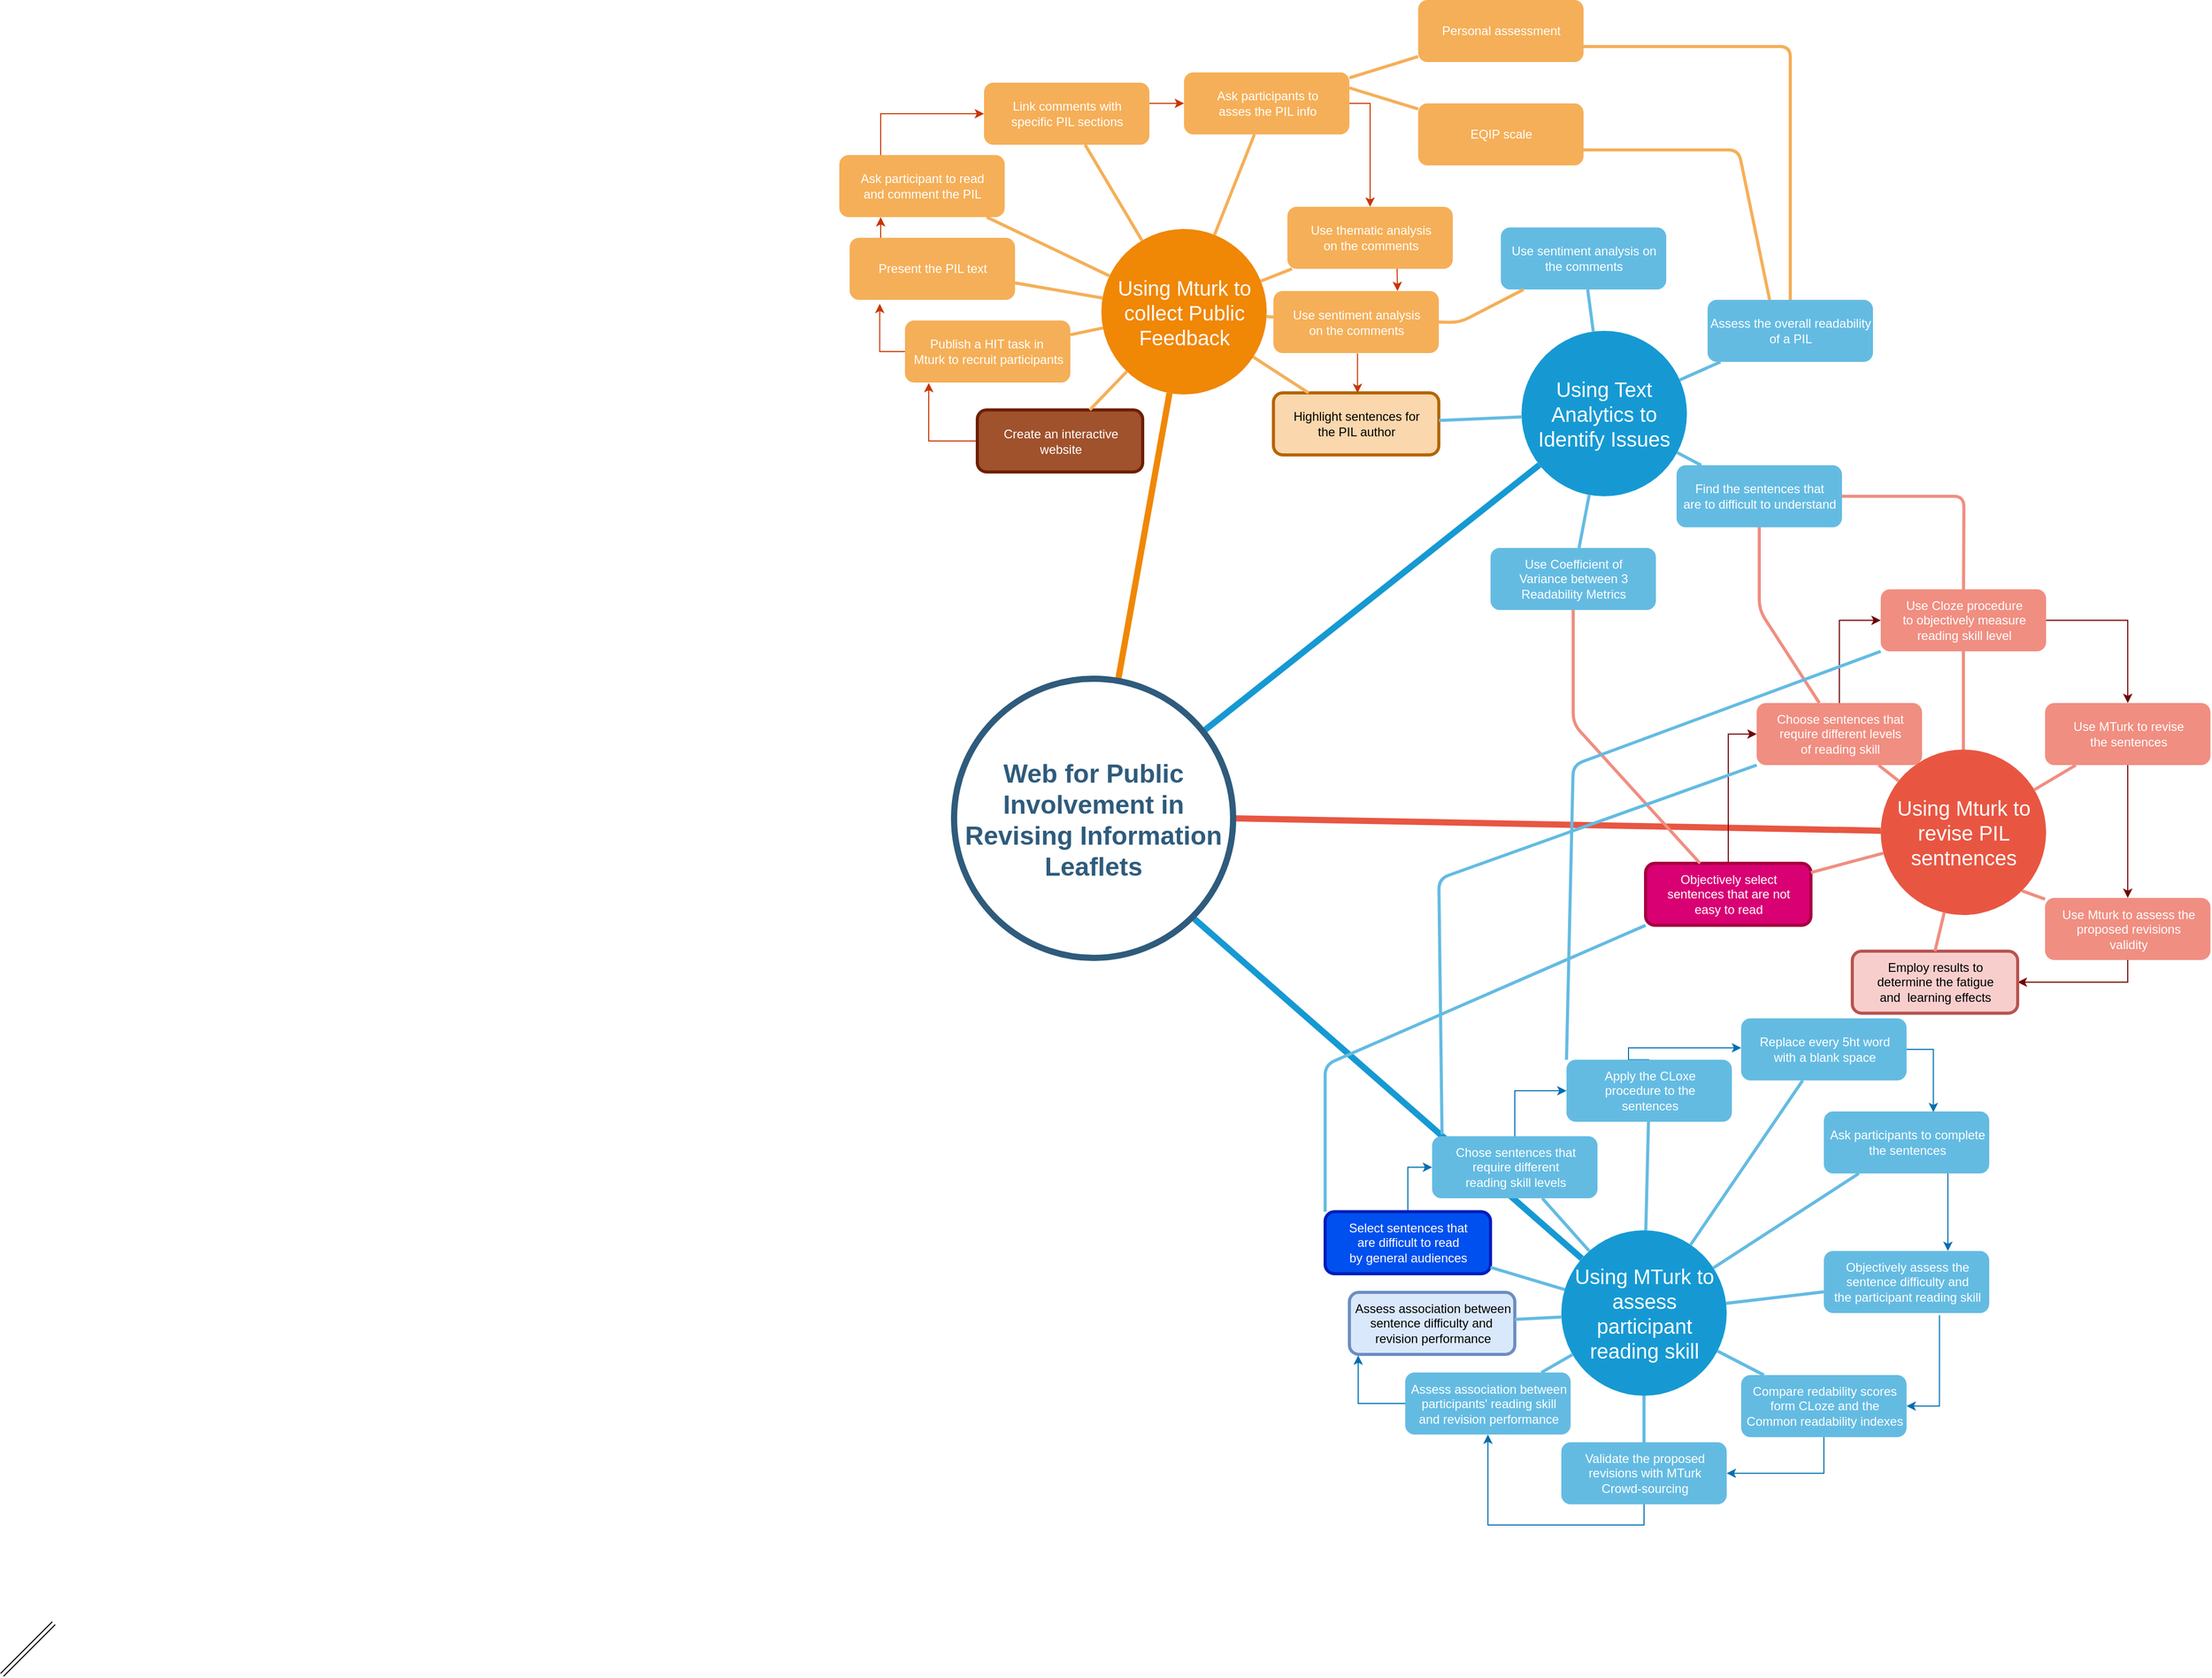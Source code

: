 <mxfile version="12.5.1" type="device"><diagram id="6a731a19-8d31-9384-78a2-239565b7b9f0" name="Page-1"><mxGraphModel dx="5787" dy="2673" grid="1" gridSize="10" guides="1" tooltips="1" connect="1" arrows="1" fold="1" page="1" pageScale="1" pageWidth="1169" pageHeight="827" background="#ffffff" math="0" shadow="0"><root><mxCell id="0"/><mxCell id="1" parent="0"/><mxCell id="1350" value="Using Text Analytics to Identify Issues" style="ellipse;whiteSpace=wrap;html=1;shadow=0;fontFamily=Helvetica;fontSize=20;fontColor=#FFFFFF;align=center;strokeWidth=3;fillColor=#1699D3;strokeColor=none;" parent="1" vertex="1"><mxGeometry x="1510" y="340" width="160" height="160" as="geometry"/></mxCell><mxCell id="1351" value="Using Mturk to collect Public Feedback" style="ellipse;whiteSpace=wrap;html=1;shadow=0;fontFamily=Helvetica;fontSize=20;fontColor=#FFFFFF;align=center;strokeWidth=3;fillColor=#F08705;strokeColor=none;gradientColor=none;" parent="1" vertex="1"><mxGeometry x="1103.5" y="241.5" width="160" height="160" as="geometry"/></mxCell><mxCell id="1352" value="Using Mturk to revise PIL sentnences" style="ellipse;whiteSpace=wrap;html=1;shadow=0;fontFamily=Helvetica;fontSize=20;fontColor=#FFFFFF;align=center;strokeWidth=3;fillColor=#E85642;strokeColor=none;" parent="1" vertex="1"><mxGeometry x="1857.5" y="745" width="160" height="160" as="geometry"/></mxCell><mxCell id="1353" value="Using MTurk to assess participant reading skill" style="ellipse;whiteSpace=wrap;html=1;shadow=0;fontFamily=Helvetica;fontSize=20;fontColor=#FFFFFF;align=center;strokeWidth=3;fillColor=#1699D3;strokeColor=none;" parent="1" vertex="1"><mxGeometry x="1548.5" y="1210" width="160" height="160" as="geometry"/></mxCell><mxCell id="qlaeTjqW3SM_r9Cpv6X_-1612" style="edgeStyle=orthogonalEdgeStyle;rounded=0;orthogonalLoop=1;jettySize=auto;html=1;exitX=0;exitY=0.5;exitDx=0;exitDy=0;entryX=0.144;entryY=1.007;entryDx=0;entryDy=0;entryPerimeter=0;fontSize=25;fillColor=#fa6800;strokeColor=#C73500;" edge="1" parent="1" source="1357" target="1388"><mxGeometry relative="1" as="geometry"/></mxCell><mxCell id="1357" value="Create an interactive &lt;br&gt;website" style="rounded=1;fillColor=#a0522d;strokeColor=#6D1F00;strokeWidth=3;shadow=0;html=1;fontColor=#ffffff;" parent="1" vertex="1"><mxGeometry x="983.5" y="416.5" width="160" height="60" as="geometry"/></mxCell><mxCell id="1359" style="endArrow=none;strokeWidth=6;strokeColor=#1699D3;html=1;" parent="1" source="1515" target="1350" edge="1"><mxGeometry relative="1" as="geometry"/></mxCell><mxCell id="1360" style="endArrow=none;strokeWidth=6;strokeColor=#f08705;html=1;" parent="1" source="1515" target="1351" edge="1"><mxGeometry relative="1" as="geometry"/></mxCell><mxCell id="1361" style="endArrow=none;strokeWidth=6;strokeColor=#E85642;html=1;exitX=1;exitY=0.5;exitDx=0;exitDy=0;" parent="1" source="1515" target="1352" edge="1"><mxGeometry relative="1" as="geometry"/></mxCell><mxCell id="1362" style="endArrow=none;strokeWidth=6;strokeColor=#1699D3;html=1;exitX=1;exitY=1;exitDx=0;exitDy=0;" parent="1" source="1515" target="1353" edge="1"><mxGeometry relative="1" as="geometry"/></mxCell><mxCell id="1372" value="Use sentiment analysis on&lt;br&gt;the comments" style="rounded=1;fillColor=#64BBE2;strokeColor=none;strokeWidth=3;shadow=0;html=1;fontColor=#FFFFFF;" parent="1" vertex="1"><mxGeometry x="1490" y="240" width="160" height="60" as="geometry"/></mxCell><mxCell id="1373" value="Assess the overall readability&lt;br&gt;of a PIL" style="rounded=1;fillColor=#64BBE2;strokeColor=none;strokeWidth=3;shadow=0;html=1;fontColor=#FFFFFF;" parent="1" vertex="1"><mxGeometry x="1690" y="310" width="160" height="60" as="geometry"/></mxCell><mxCell id="1374" value="Highlight sentences for&lt;br&gt;the PIL author" style="rounded=1;fillColor=#fad7ac;strokeColor=#b46504;strokeWidth=3;shadow=0;html=1;" parent="1" vertex="1"><mxGeometry x="1270" y="400" width="160" height="60" as="geometry"/></mxCell><mxCell id="1375" value="Find the sentences that&lt;br&gt;are to difficult to understand" style="rounded=1;fillColor=#64BBE2;strokeColor=none;strokeWidth=3;shadow=0;html=1;fontColor=#FFFFFF;" parent="1" vertex="1"><mxGeometry x="1660" y="470" width="160" height="60" as="geometry"/></mxCell><mxCell id="1376" value="Use Coefficient of&lt;br&gt;Variance between 3&lt;br&gt;Readability Metrics" style="rounded=1;fillColor=#64BBE2;strokeColor=none;strokeWidth=3;shadow=0;html=1;fontColor=#FFFFFF;" parent="1" vertex="1"><mxGeometry x="1480" y="550" width="160" height="60" as="geometry"/></mxCell><mxCell id="1377" value="" style="edgeStyle=none;endArrow=none;strokeWidth=3;strokeColor=#64BBE2;html=1;" parent="1" source="1350" target="1376" edge="1"><mxGeometry x="867.5" y="106.5" width="100" height="100" as="geometry"><mxPoint x="867.5" y="206.5" as="sourcePoint"/><mxPoint x="967.5" y="106.5" as="targetPoint"/></mxGeometry></mxCell><mxCell id="1384" value="" style="edgeStyle=none;endArrow=none;strokeWidth=3;strokeColor=#64BBE2;html=1;" parent="1" source="1350" target="1372" edge="1"><mxGeometry x="867.5" y="106.5" width="100" height="100" as="geometry"><mxPoint x="867.5" y="206.5" as="sourcePoint"/><mxPoint x="967.5" y="106.5" as="targetPoint"/></mxGeometry></mxCell><mxCell id="1385" value="" style="edgeStyle=none;endArrow=none;strokeWidth=3;strokeColor=#64BBE2;html=1;" parent="1" source="1350" target="1373" edge="1"><mxGeometry x="867.5" y="106.5" width="100" height="100" as="geometry"><mxPoint x="867.5" y="206.5" as="sourcePoint"/><mxPoint x="967.5" y="106.5" as="targetPoint"/></mxGeometry></mxCell><mxCell id="1386" value="" style="edgeStyle=none;endArrow=none;strokeWidth=3;strokeColor=#64BBE2;html=1;" parent="1" source="1350" target="1374" edge="1"><mxGeometry x="867.5" y="106.5" width="100" height="100" as="geometry"><mxPoint x="867.5" y="206.5" as="sourcePoint"/><mxPoint x="967.5" y="106.5" as="targetPoint"/></mxGeometry></mxCell><mxCell id="1387" value="" style="edgeStyle=none;endArrow=none;strokeWidth=3;strokeColor=#64BBE2;html=1;" parent="1" source="1350" target="1375" edge="1"><mxGeometry x="867.5" y="106.5" width="100" height="100" as="geometry"><mxPoint x="867.5" y="206.5" as="sourcePoint"/><mxPoint x="967.5" y="106.5" as="targetPoint"/></mxGeometry></mxCell><mxCell id="qlaeTjqW3SM_r9Cpv6X_-1613" style="edgeStyle=orthogonalEdgeStyle;rounded=0;orthogonalLoop=1;jettySize=auto;html=1;exitX=0;exitY=0.5;exitDx=0;exitDy=0;entryX=0.182;entryY=1.064;entryDx=0;entryDy=0;entryPerimeter=0;fontSize=25;fillColor=#fa6800;strokeColor=#C73500;" edge="1" parent="1" source="1388" target="1389"><mxGeometry relative="1" as="geometry"/></mxCell><mxCell id="1388" value="Publish a HIT task in&amp;nbsp;&lt;br&gt;Mturk to recruit participants" style="rounded=1;fillColor=#f5af58;strokeColor=none;strokeWidth=3;shadow=0;html=1;fontColor=#FFFFFF;" parent="1" vertex="1"><mxGeometry x="913.5" y="330" width="160" height="60" as="geometry"/></mxCell><mxCell id="qlaeTjqW3SM_r9Cpv6X_-1614" style="edgeStyle=orthogonalEdgeStyle;rounded=0;orthogonalLoop=1;jettySize=auto;html=1;entryX=0.25;entryY=1;entryDx=0;entryDy=0;fontSize=25;fillColor=#fa6800;strokeColor=#C73500;" edge="1" parent="1" target="1390"><mxGeometry relative="1" as="geometry"><mxPoint x="890" y="250" as="sourcePoint"/></mxGeometry></mxCell><mxCell id="1389" value="Present the PIL text" style="rounded=1;fillColor=#f5af58;strokeColor=none;strokeWidth=3;shadow=0;html=1;fontColor=#FFFFFF;" parent="1" vertex="1"><mxGeometry x="860" y="250" width="160" height="60" as="geometry"/></mxCell><mxCell id="qlaeTjqW3SM_r9Cpv6X_-1594" style="edgeStyle=orthogonalEdgeStyle;rounded=0;orthogonalLoop=1;jettySize=auto;html=1;exitX=0.25;exitY=0;exitDx=0;exitDy=0;entryX=0;entryY=0.5;entryDx=0;entryDy=0;fontSize=25;fillColor=#fa6800;strokeColor=#C73500;" edge="1" parent="1" source="1390" target="1391"><mxGeometry relative="1" as="geometry"/></mxCell><mxCell id="1390" value="Ask participant to read&lt;br&gt;and comment the PIL" style="rounded=1;fillColor=#f5af58;strokeColor=none;strokeWidth=3;shadow=0;html=1;fontColor=#FFFFFF;" parent="1" vertex="1"><mxGeometry x="850" y="170" width="160" height="60" as="geometry"/></mxCell><mxCell id="qlaeTjqW3SM_r9Cpv6X_-1585" style="edgeStyle=orthogonalEdgeStyle;rounded=0;orthogonalLoop=1;jettySize=auto;html=1;entryX=0;entryY=0.5;entryDx=0;entryDy=0;fontSize=25;fillColor=#fa6800;strokeColor=#C73500;" edge="1" parent="1" target="1392"><mxGeometry relative="1" as="geometry"><mxPoint x="990" y="141" as="sourcePoint"/></mxGeometry></mxCell><mxCell id="1391" value="Link comments with&lt;br&gt;specific PIL sections" style="rounded=1;fillColor=#f5af58;strokeColor=none;strokeWidth=3;shadow=0;html=1;fontColor=#FFFFFF;" parent="1" vertex="1"><mxGeometry x="990" y="100" width="160" height="60" as="geometry"/></mxCell><mxCell id="qlaeTjqW3SM_r9Cpv6X_-1586" style="edgeStyle=orthogonalEdgeStyle;rounded=0;orthogonalLoop=1;jettySize=auto;html=1;exitX=1;exitY=0.5;exitDx=0;exitDy=0;entryX=0.5;entryY=0;entryDx=0;entryDy=0;fontSize=25;fillColor=#fa6800;strokeColor=#C73500;" edge="1" parent="1" source="1392" target="1395"><mxGeometry relative="1" as="geometry"/></mxCell><mxCell id="1392" value="Ask participants to&lt;br&gt;asses the PIL info" style="rounded=1;fillColor=#f5af58;strokeColor=none;strokeWidth=3;shadow=0;html=1;fontColor=#FFFFFF;" parent="1" vertex="1"><mxGeometry x="1183.5" y="90" width="160" height="60" as="geometry"/></mxCell><mxCell id="1393" value="Personal assessment" style="rounded=1;fillColor=#f5af58;strokeColor=none;strokeWidth=3;shadow=0;html=1;fontColor=#FFFFFF;" parent="1" vertex="1"><mxGeometry x="1410" y="20" width="160" height="60" as="geometry"/></mxCell><mxCell id="1394" value="EQIP scale" style="rounded=1;fillColor=#f5af58;strokeColor=none;strokeWidth=3;shadow=0;html=1;fontColor=#FFFFFF;" parent="1" vertex="1"><mxGeometry x="1410" y="120" width="160" height="60" as="geometry"/></mxCell><mxCell id="qlaeTjqW3SM_r9Cpv6X_-1590" style="edgeStyle=orthogonalEdgeStyle;rounded=0;orthogonalLoop=1;jettySize=auto;html=1;entryX=0.75;entryY=0;entryDx=0;entryDy=0;fontSize=25;fillColor=#fa6800;strokeColor=#C73500;" edge="1" parent="1" target="1396"><mxGeometry relative="1" as="geometry"><mxPoint x="1389" y="241" as="sourcePoint"/></mxGeometry></mxCell><mxCell id="1395" value="Use thematic analysis&lt;br&gt;on the comments" style="rounded=1;fillColor=#f5af58;strokeColor=none;strokeWidth=3;shadow=0;html=1;fontColor=#FFFFFF;" parent="1" vertex="1"><mxGeometry x="1283.5" y="220" width="160" height="60" as="geometry"/></mxCell><mxCell id="qlaeTjqW3SM_r9Cpv6X_-1591" style="edgeStyle=orthogonalEdgeStyle;rounded=0;orthogonalLoop=1;jettySize=auto;html=1;exitX=0.5;exitY=1;exitDx=0;exitDy=0;fontSize=25;fillColor=#fa6800;strokeColor=#C73500;" edge="1" parent="1"><mxGeometry relative="1" as="geometry"><mxPoint x="1377.571" y="311.286" as="sourcePoint"/><mxPoint x="1378" y="331" as="targetPoint"/></mxGeometry></mxCell><mxCell id="qlaeTjqW3SM_r9Cpv6X_-1608" style="edgeStyle=orthogonalEdgeStyle;rounded=0;orthogonalLoop=1;jettySize=auto;html=1;exitX=0.25;exitY=1;exitDx=0;exitDy=0;entryX=0.25;entryY=0;entryDx=0;entryDy=0;fontSize=25;fillColor=#fa6800;strokeColor=#C73500;" edge="1" parent="1"><mxGeometry relative="1" as="geometry"><mxPoint x="1351.333" y="361.833" as="sourcePoint"/><mxPoint x="1351.333" y="400.167" as="targetPoint"/></mxGeometry></mxCell><mxCell id="1396" value="Use sentiment analysis&lt;br&gt;on the comments" style="rounded=1;fillColor=#F5AF58;strokeColor=none;strokeWidth=3;shadow=0;html=1;glass=0;comic=0;fontColor=#ffffff;" parent="1" vertex="1"><mxGeometry x="1270" y="301.5" width="160" height="60" as="geometry"/></mxCell><mxCell id="1399" value="" style="edgeStyle=none;endArrow=none;strokeWidth=3;strokeColor=#F5AF58;html=1;" parent="1" source="1351" target="1357" edge="1"><mxGeometry x="3.5" y="21.5" width="100" height="100" as="geometry"><mxPoint x="3.5" y="121.5" as="sourcePoint"/><mxPoint x="103.5" y="21.5" as="targetPoint"/></mxGeometry></mxCell><mxCell id="1400" value="" style="edgeStyle=none;endArrow=none;strokeWidth=3;strokeColor=#F5AF58;html=1;" parent="1" source="1351" target="1388" edge="1"><mxGeometry x="3.5" y="21.5" width="100" height="100" as="geometry"><mxPoint x="3.5" y="121.5" as="sourcePoint"/><mxPoint x="103.5" y="21.5" as="targetPoint"/></mxGeometry></mxCell><mxCell id="1401" value="" style="edgeStyle=none;endArrow=none;strokeWidth=3;strokeColor=#F5AF58;html=1;" parent="1" source="1351" target="1389" edge="1"><mxGeometry x="3.5" y="21.5" width="100" height="100" as="geometry"><mxPoint x="3.5" y="121.5" as="sourcePoint"/><mxPoint x="103.5" y="21.5" as="targetPoint"/></mxGeometry></mxCell><mxCell id="1402" value="" style="edgeStyle=none;endArrow=none;strokeWidth=3;strokeColor=#F5AF58;html=1;" parent="1" source="1351" target="1390" edge="1"><mxGeometry x="3.5" y="21.5" width="100" height="100" as="geometry"><mxPoint x="3.5" y="121.5" as="sourcePoint"/><mxPoint x="103.5" y="21.5" as="targetPoint"/></mxGeometry></mxCell><mxCell id="1403" value="" style="edgeStyle=none;endArrow=none;strokeWidth=3;strokeColor=#F5AF58;html=1;" parent="1" source="1351" target="1391" edge="1"><mxGeometry x="3.5" y="21.5" width="100" height="100" as="geometry"><mxPoint x="3.5" y="121.5" as="sourcePoint"/><mxPoint x="103.5" y="21.5" as="targetPoint"/></mxGeometry></mxCell><mxCell id="1404" value="" style="edgeStyle=none;endArrow=none;strokeWidth=3;strokeColor=#F5AF58;html=1;" parent="1" source="1351" target="1392" edge="1"><mxGeometry x="3.5" y="21.5" width="100" height="100" as="geometry"><mxPoint x="3.5" y="121.5" as="sourcePoint"/><mxPoint x="103.5" y="21.5" as="targetPoint"/></mxGeometry></mxCell><mxCell id="1407" value="" style="edgeStyle=none;endArrow=none;strokeWidth=3;strokeColor=#F5AF58;html=1;" parent="1" source="1351" target="1395" edge="1"><mxGeometry x="3.5" y="21.5" width="100" height="100" as="geometry"><mxPoint x="3.5" y="121.5" as="sourcePoint"/><mxPoint x="103.5" y="21.5" as="targetPoint"/></mxGeometry></mxCell><mxCell id="1408" value="" style="edgeStyle=none;endArrow=none;strokeWidth=3;strokeColor=#F5AF58;html=1;" parent="1" source="1351" target="1396" edge="1"><mxGeometry x="3.5" y="21.5" width="100" height="100" as="geometry"><mxPoint x="3.5" y="121.5" as="sourcePoint"/><mxPoint x="103.5" y="21.5" as="targetPoint"/></mxGeometry></mxCell><mxCell id="1409" value="" style="edgeStyle=none;endArrow=none;strokeWidth=3;strokeColor=#F5AF58;html=1;" parent="1" source="1351" target="1374" edge="1"><mxGeometry x="3.5" y="21.5" width="100" height="100" as="geometry"><mxPoint x="3.5" y="121.5" as="sourcePoint"/><mxPoint x="103.5" y="21.5" as="targetPoint"/></mxGeometry></mxCell><mxCell id="qlaeTjqW3SM_r9Cpv6X_-1569" style="edgeStyle=orthogonalEdgeStyle;rounded=0;orthogonalLoop=1;jettySize=auto;html=1;exitX=0.5;exitY=0;exitDx=0;exitDy=0;entryX=0;entryY=0.5;entryDx=0;entryDy=0;fontSize=25;fillColor=#a20025;strokeColor=#6F0000;" edge="1" parent="1" source="1413" target="1414"><mxGeometry relative="1" as="geometry"/></mxCell><mxCell id="1413" value="Objectively select&lt;br&gt;sentences that are not&lt;br&gt;easy to read" style="rounded=1;fillColor=#d80073;strokeColor=#A50040;strokeWidth=3;shadow=0;html=1;fontColor=#ffffff;" parent="1" vertex="1"><mxGeometry x="1630" y="855" width="160" height="60" as="geometry"/></mxCell><mxCell id="qlaeTjqW3SM_r9Cpv6X_-1570" style="edgeStyle=orthogonalEdgeStyle;rounded=0;orthogonalLoop=1;jettySize=auto;html=1;exitX=0.5;exitY=0;exitDx=0;exitDy=0;entryX=0;entryY=0.5;entryDx=0;entryDy=0;fontSize=25;fillColor=#a20025;strokeColor=#6F0000;" edge="1" parent="1" source="1414" target="1415"><mxGeometry relative="1" as="geometry"/></mxCell><mxCell id="1414" value="Choose sentences that&lt;br&gt;require different levels&lt;br&gt;of reading skill" style="rounded=1;fillColor=#f08e81;strokeColor=none;strokeWidth=3;shadow=0;html=1;fontColor=#FFFFFF;" parent="1" vertex="1"><mxGeometry x="1737.5" y="700" width="160" height="60" as="geometry"/></mxCell><mxCell id="qlaeTjqW3SM_r9Cpv6X_-1575" style="edgeStyle=orthogonalEdgeStyle;rounded=0;orthogonalLoop=1;jettySize=auto;html=1;exitX=1;exitY=0.5;exitDx=0;exitDy=0;entryX=0.5;entryY=0;entryDx=0;entryDy=0;fontSize=25;fillColor=#a20025;strokeColor=#6F0000;" edge="1" parent="1" source="1415" target="1416"><mxGeometry relative="1" as="geometry"/></mxCell><mxCell id="1415" value="Use Cloze procedure&lt;br&gt;to objectively measure&lt;br&gt;reading skill level" style="rounded=1;fillColor=#f08e81;strokeColor=none;strokeWidth=3;shadow=0;html=1;fontColor=#FFFFFF;" parent="1" vertex="1"><mxGeometry x="1857.5" y="590" width="160" height="60" as="geometry"/></mxCell><mxCell id="qlaeTjqW3SM_r9Cpv6X_-1576" style="edgeStyle=orthogonalEdgeStyle;rounded=0;orthogonalLoop=1;jettySize=auto;html=1;exitX=0.5;exitY=1;exitDx=0;exitDy=0;entryX=0.5;entryY=0;entryDx=0;entryDy=0;fontSize=25;fillColor=#a20025;strokeColor=#6F0000;" edge="1" parent="1" source="1416" target="1417"><mxGeometry relative="1" as="geometry"/></mxCell><mxCell id="1416" value="Use MTurk to revise&lt;br&gt;the sentences" style="rounded=1;fillColor=#f08e81;strokeColor=none;strokeWidth=3;shadow=0;html=1;fontColor=#FFFFFF;" parent="1" vertex="1"><mxGeometry x="2016.5" y="700" width="160" height="60" as="geometry"/></mxCell><mxCell id="qlaeTjqW3SM_r9Cpv6X_-1578" style="edgeStyle=orthogonalEdgeStyle;rounded=0;orthogonalLoop=1;jettySize=auto;html=1;exitX=0.5;exitY=1;exitDx=0;exitDy=0;entryX=1;entryY=0.5;entryDx=0;entryDy=0;fontSize=25;fillColor=#a20025;strokeColor=#6F0000;" edge="1" parent="1" source="1417" target="1418"><mxGeometry relative="1" as="geometry"/></mxCell><mxCell id="1417" value="Use Mturk to assess the&lt;br&gt;proposed revisions&lt;br&gt;validity" style="rounded=1;fillColor=#f08e81;strokeColor=none;strokeWidth=3;shadow=0;html=1;fontColor=#FFFFFF;" parent="1" vertex="1"><mxGeometry x="2016.5" y="888.5" width="160" height="60" as="geometry"/></mxCell><mxCell id="1418" value="Employ results to&lt;br&gt;determine the fatigue&lt;br&gt;and&amp;nbsp; learning effects" style="rounded=1;fillColor=#f8cecc;strokeColor=#b85450;strokeWidth=3;shadow=0;html=1;" parent="1" vertex="1"><mxGeometry x="1830" y="940" width="160" height="60" as="geometry"/></mxCell><mxCell id="1424" value="" style="edgeStyle=none;endArrow=none;strokeWidth=3;strokeColor=#F08E81;html=1;" parent="1" source="1352" target="1413" edge="1"><mxGeometry x="187.5" y="495" width="100" height="100" as="geometry"><mxPoint x="187.5" y="595" as="sourcePoint"/><mxPoint x="287.5" y="495" as="targetPoint"/></mxGeometry></mxCell><mxCell id="1425" value="" style="edgeStyle=none;endArrow=none;strokeWidth=3;strokeColor=#F08E81;html=1;" parent="1" source="1352" target="1414" edge="1"><mxGeometry x="187.5" y="495" width="100" height="100" as="geometry"><mxPoint x="187.5" y="595" as="sourcePoint"/><mxPoint x="287.5" y="495" as="targetPoint"/></mxGeometry></mxCell><mxCell id="1426" value="" style="edgeStyle=none;endArrow=none;strokeWidth=3;strokeColor=#F08E81;html=1;" parent="1" source="1352" target="1415" edge="1"><mxGeometry x="187.5" y="495" width="100" height="100" as="geometry"><mxPoint x="187.5" y="595" as="sourcePoint"/><mxPoint x="287.5" y="495" as="targetPoint"/></mxGeometry></mxCell><mxCell id="1427" value="" style="edgeStyle=none;endArrow=none;strokeWidth=3;strokeColor=#F08E81;html=1;" parent="1" source="1352" target="1416" edge="1"><mxGeometry x="187.5" y="495" width="100" height="100" as="geometry"><mxPoint x="187.5" y="595" as="sourcePoint"/><mxPoint x="287.5" y="495" as="targetPoint"/></mxGeometry></mxCell><mxCell id="1428" value="" style="edgeStyle=none;endArrow=none;strokeWidth=3;strokeColor=#F08E81;html=1;exitX=1;exitY=1;exitDx=0;exitDy=0;" parent="1" source="1352" target="1417" edge="1"><mxGeometry x="187.5" y="495" width="100" height="100" as="geometry"><mxPoint x="187.5" y="595" as="sourcePoint"/><mxPoint x="287.5" y="495" as="targetPoint"/></mxGeometry></mxCell><mxCell id="qlaeTjqW3SM_r9Cpv6X_-1549" style="edgeStyle=orthogonalEdgeStyle;rounded=0;orthogonalLoop=1;jettySize=auto;html=1;entryX=0;entryY=0.5;entryDx=0;entryDy=0;fontSize=25;fillColor=#1ba1e2;strokeColor=#006EAF;" edge="1" parent="1" source="1435" target="1436"><mxGeometry relative="1" as="geometry"/></mxCell><mxCell id="1435" value="Select sentences that&lt;br&gt;are difficult to read&lt;br&gt;by general audiences" style="rounded=1;fillColor=#0050ef;strokeColor=#001DBC;strokeWidth=3;shadow=0;html=1;fontColor=#ffffff;perimeter=rectanglePerimeter;" parent="1" vertex="1"><mxGeometry x="1320" y="1192" width="160" height="60" as="geometry"/></mxCell><mxCell id="qlaeTjqW3SM_r9Cpv6X_-1557" style="edgeStyle=orthogonalEdgeStyle;rounded=0;orthogonalLoop=1;jettySize=auto;html=1;exitX=0.5;exitY=0;exitDx=0;exitDy=0;entryX=0;entryY=0.5;entryDx=0;entryDy=0;fontSize=25;fillColor=#1ba1e2;strokeColor=#006EAF;" edge="1" parent="1" source="1436" target="1437"><mxGeometry relative="1" as="geometry"/></mxCell><mxCell id="1436" value="Chose sentences that&lt;br&gt;require different&lt;br&gt;reading skill levels" style="rounded=1;fillColor=#64BBE2;strokeColor=none;strokeWidth=3;shadow=0;html=1;fontColor=#FFFFFF;perimeter=rectanglePerimeter;" parent="1" vertex="1"><mxGeometry x="1423.5" y="1119" width="160" height="60" as="geometry"/></mxCell><mxCell id="qlaeTjqW3SM_r9Cpv6X_-1558" style="edgeStyle=orthogonalEdgeStyle;rounded=0;orthogonalLoop=1;jettySize=auto;html=1;exitX=0.5;exitY=0;exitDx=0;exitDy=0;fontSize=25;fillColor=#1ba1e2;strokeColor=#006EAF;" edge="1" parent="1" source="1437" target="1438"><mxGeometry relative="1" as="geometry"><Array as="points"><mxPoint x="1613.5" y="1033.5"/></Array></mxGeometry></mxCell><mxCell id="1437" value="Apply the CLoxe&lt;br&gt;procedure to the&lt;br&gt;sentences" style="rounded=1;fillColor=#64BBE2;strokeColor=none;strokeWidth=3;shadow=0;html=1;fontColor=#FFFFFF;perimeter=rectanglePerimeter;" parent="1" vertex="1"><mxGeometry x="1553.5" y="1045" width="160" height="60" as="geometry"/></mxCell><mxCell id="qlaeTjqW3SM_r9Cpv6X_-1560" style="edgeStyle=orthogonalEdgeStyle;rounded=0;orthogonalLoop=1;jettySize=auto;html=1;exitX=1;exitY=0.5;exitDx=0;exitDy=0;fontSize=25;fillColor=#1ba1e2;strokeColor=#006EAF;entryX=0.662;entryY=0.012;entryDx=0;entryDy=0;entryPerimeter=0;" edge="1" parent="1" source="1438" target="1439"><mxGeometry relative="1" as="geometry"/></mxCell><mxCell id="1438" value="Replace every 5ht word&lt;br&gt;with a blank space" style="rounded=1;fillColor=#64BBE2;strokeColor=none;strokeWidth=3;shadow=0;html=1;fontColor=#FFFFFF;perimeter=rectanglePerimeter;" parent="1" vertex="1"><mxGeometry x="1722.5" y="1005" width="160" height="60" as="geometry"/></mxCell><mxCell id="qlaeTjqW3SM_r9Cpv6X_-1561" style="edgeStyle=orthogonalEdgeStyle;rounded=0;orthogonalLoop=1;jettySize=auto;html=1;exitX=0.75;exitY=1;exitDx=0;exitDy=0;entryX=0.75;entryY=0;entryDx=0;entryDy=0;fontSize=25;fillColor=#1ba1e2;strokeColor=#006EAF;" edge="1" parent="1" source="1439" target="1440"><mxGeometry relative="1" as="geometry"><mxPoint x="1881.941" y="1230.118" as="targetPoint"/></mxGeometry></mxCell><mxCell id="1439" value="Ask participants to complete&lt;br&gt;the sentences" style="rounded=1;fillColor=#64BBE2;strokeColor=none;strokeWidth=3;shadow=0;html=1;fontColor=#FFFFFF;perimeter=rectanglePerimeter;" parent="1" vertex="1"><mxGeometry x="1802.5" y="1095" width="160" height="60" as="geometry"/></mxCell><mxCell id="qlaeTjqW3SM_r9Cpv6X_-1568" style="edgeStyle=orthogonalEdgeStyle;rounded=0;orthogonalLoop=1;jettySize=auto;html=1;entryX=1;entryY=0.5;entryDx=0;entryDy=0;fontSize=25;fillColor=#1ba1e2;strokeColor=#006EAF;exitX=0.699;exitY=1.036;exitDx=0;exitDy=0;exitPerimeter=0;" edge="1" parent="1" source="1440" target="1442"><mxGeometry relative="1" as="geometry"><mxPoint x="1881.941" y="1290.118" as="sourcePoint"/></mxGeometry></mxCell><mxCell id="1440" value="Objectively assess the&lt;br&gt;sentence difficulty and&lt;br&gt;the participant reading skill" style="rounded=1;fillColor=#64BBE2;strokeColor=none;strokeWidth=3;shadow=0;html=1;fontColor=#FFFFFF;perimeter=rectanglePerimeter;" parent="1" vertex="1"><mxGeometry x="1802.5" y="1230" width="160" height="60" as="geometry"/></mxCell><mxCell id="qlaeTjqW3SM_r9Cpv6X_-1567" style="edgeStyle=orthogonalEdgeStyle;rounded=0;orthogonalLoop=1;jettySize=auto;html=1;exitX=0.5;exitY=1;exitDx=0;exitDy=0;entryX=0.5;entryY=1;entryDx=0;entryDy=0;fontSize=25;fillColor=#1ba1e2;strokeColor=#006EAF;" edge="1" parent="1" source="1441" target="1443"><mxGeometry relative="1" as="geometry"/></mxCell><mxCell id="1441" value="Validate the proposed&lt;br&gt;revisions with MTurk&lt;br&gt;Crowd-sourcing" style="rounded=1;fillColor=#64BBE2;strokeColor=none;strokeWidth=3;shadow=0;html=1;fontColor=#FFFFFF;perimeter=rectanglePerimeter;" parent="1" vertex="1"><mxGeometry x="1548.5" y="1415" width="160" height="60" as="geometry"/></mxCell><mxCell id="qlaeTjqW3SM_r9Cpv6X_-1563" style="edgeStyle=orthogonalEdgeStyle;rounded=0;orthogonalLoop=1;jettySize=auto;html=1;exitX=0.5;exitY=1;exitDx=0;exitDy=0;entryX=1;entryY=0.5;entryDx=0;entryDy=0;fontSize=25;fillColor=#1ba1e2;strokeColor=#006EAF;" edge="1" parent="1" source="1442" target="1441"><mxGeometry relative="1" as="geometry"/></mxCell><mxCell id="1442" value="Compare redability scores&lt;br&gt;form CLoze and the&lt;br&gt;Common readability indexes" style="rounded=1;fillColor=#64BBE2;strokeColor=none;strokeWidth=3;shadow=0;html=1;fontColor=#FFFFFF;perimeter=rectanglePerimeter;" parent="1" vertex="1"><mxGeometry x="1722.5" y="1350" width="160" height="60" as="geometry"/></mxCell><mxCell id="qlaeTjqW3SM_r9Cpv6X_-1611" style="edgeStyle=orthogonalEdgeStyle;rounded=0;orthogonalLoop=1;jettySize=auto;html=1;exitX=0;exitY=0.5;exitDx=0;exitDy=0;entryX=0.053;entryY=1.017;entryDx=0;entryDy=0;entryPerimeter=0;fontSize=25;fillColor=#1ba1e2;strokeColor=#006EAF;" edge="1" parent="1" source="1443" target="1444"><mxGeometry relative="1" as="geometry"/></mxCell><mxCell id="1443" value="Assess association between&lt;br&gt;participants' reading skill&lt;br&gt;and revision performance" style="rounded=1;fillColor=#64BBE2;strokeColor=none;strokeWidth=3;shadow=0;html=1;fontColor=#FFFFFF;perimeter=rectanglePerimeter;" parent="1" vertex="1"><mxGeometry x="1397.5" y="1347.5" width="160" height="60" as="geometry"/></mxCell><mxCell id="1444" value="Assess association between&lt;br&gt;sentence difficulty and&amp;nbsp;&lt;br&gt;revision performance" style="rounded=1;fillColor=#dae8fc;strokeColor=#6c8ebf;strokeWidth=3;shadow=0;html=1;perimeter=rectanglePerimeter;" parent="1" vertex="1"><mxGeometry x="1343.5" y="1270" width="160" height="60" as="geometry"/></mxCell><mxCell id="1446" value="" style="edgeStyle=none;endArrow=none;strokeWidth=3;strokeColor=#64BBE2;html=1;" parent="1" source="1353" target="1435" edge="1"><mxGeometry x="-411.5" y="600" width="100" height="100" as="geometry"><mxPoint x="-411.5" y="700" as="sourcePoint"/><mxPoint x="-311.5" y="600" as="targetPoint"/></mxGeometry></mxCell><mxCell id="1447" value="" style="edgeStyle=none;endArrow=none;strokeWidth=3;strokeColor=#64BBE2;html=1;" parent="1" source="1353" target="1436" edge="1"><mxGeometry x="-411.5" y="600" width="100" height="100" as="geometry"><mxPoint x="-411.5" y="700" as="sourcePoint"/><mxPoint x="-311.5" y="600" as="targetPoint"/></mxGeometry></mxCell><mxCell id="1448" value="" style="edgeStyle=none;endArrow=none;strokeWidth=3;strokeColor=#64BBE2;html=1;" parent="1" source="1353" target="1437" edge="1"><mxGeometry x="-411.5" y="600" width="100" height="100" as="geometry"><mxPoint x="-411.5" y="700" as="sourcePoint"/><mxPoint x="-311.5" y="600" as="targetPoint"/></mxGeometry></mxCell><mxCell id="1449" value="" style="edgeStyle=none;endArrow=none;strokeWidth=3;strokeColor=#64BBE2;html=1;" parent="1" source="1353" target="1438" edge="1"><mxGeometry x="-411.5" y="600" width="100" height="100" as="geometry"><mxPoint x="-411.5" y="700" as="sourcePoint"/><mxPoint x="-311.5" y="600" as="targetPoint"/></mxGeometry></mxCell><mxCell id="1450" value="" style="edgeStyle=none;endArrow=none;strokeWidth=3;strokeColor=#64BBE2;html=1;" parent="1" source="1353" target="1439" edge="1"><mxGeometry x="-411.5" y="600" width="100" height="100" as="geometry"><mxPoint x="-411.5" y="700" as="sourcePoint"/><mxPoint x="-311.5" y="600" as="targetPoint"/></mxGeometry></mxCell><mxCell id="1451" value="" style="edgeStyle=none;endArrow=none;strokeWidth=3;strokeColor=#64BBE2;html=1;" parent="1" source="1353" target="1440" edge="1"><mxGeometry x="-411.5" y="600" width="100" height="100" as="geometry"><mxPoint x="-411.5" y="700" as="sourcePoint"/><mxPoint x="1802.5" y="1263.274" as="targetPoint"/></mxGeometry></mxCell><mxCell id="1452" value="" style="edgeStyle=none;endArrow=none;strokeWidth=3;strokeColor=#64BBE2;html=1;" parent="1" source="1353" target="1442" edge="1"><mxGeometry x="-411.5" y="600" width="100" height="100" as="geometry"><mxPoint x="-411.5" y="700" as="sourcePoint"/><mxPoint x="-311.5" y="600" as="targetPoint"/></mxGeometry></mxCell><mxCell id="1453" value="" style="edgeStyle=none;endArrow=none;strokeWidth=3;strokeColor=#64BBE2;html=1;" parent="1" source="1353" target="1441" edge="1"><mxGeometry x="-411.5" y="600" width="100" height="100" as="geometry"><mxPoint x="-411.5" y="700" as="sourcePoint"/><mxPoint x="-311.5" y="600" as="targetPoint"/></mxGeometry></mxCell><mxCell id="1454" value="" style="edgeStyle=none;endArrow=none;strokeWidth=3;strokeColor=#64BBE2;html=1;" parent="1" source="1353" target="1443" edge="1"><mxGeometry x="-411.5" y="600" width="100" height="100" as="geometry"><mxPoint x="-411.5" y="700" as="sourcePoint"/><mxPoint x="-311.5" y="600" as="targetPoint"/></mxGeometry></mxCell><mxCell id="1455" value="" style="edgeStyle=none;endArrow=none;strokeWidth=3;strokeColor=#64BBE2;html=1;" parent="1" source="1353" target="1444" edge="1"><mxGeometry x="-411.5" y="600" width="100" height="100" as="geometry"><mxPoint x="-411.5" y="700" as="sourcePoint"/><mxPoint x="-311.5" y="600" as="targetPoint"/></mxGeometry></mxCell><mxCell id="1514" style="edgeStyle=orthogonalEdgeStyle;rounded=0;html=1;exitX=0.75;exitY=0;entryX=0.75;entryY=0;startArrow=none;startFill=0;endArrow=block;endFill=1;jettySize=auto;orthogonalLoop=1;strokeColor=#12aab5;strokeWidth=6;fontSize=20;fontColor=#2F5B7C;" parent="1" source="1414" target="1414" edge="1"><mxGeometry relative="1" as="geometry"/></mxCell><mxCell id="1515" value="Web for Public Involvement in Revising Information Leaflets" style="ellipse;whiteSpace=wrap;html=1;shadow=0;fontFamily=Helvetica;fontSize=25;fontColor=#2F5B7C;align=center;strokeColor=#2F5B7C;strokeWidth=6;fillColor=#FFFFFF;fontStyle=1;gradientColor=none;" parent="1" vertex="1"><mxGeometry x="961" y="676.5" width="270" height="270" as="geometry"/></mxCell><mxCell id="qlaeTjqW3SM_r9Cpv6X_-1542" value="" style="shape=link;html=1;fontSize=25;" edge="1" parent="1"><mxGeometry width="50" height="50" relative="1" as="geometry"><mxPoint x="40" y="1640" as="sourcePoint"/><mxPoint x="90" y="1590" as="targetPoint"/></mxGeometry></mxCell><mxCell id="qlaeTjqW3SM_r9Cpv6X_-1580" value="" style="edgeStyle=none;endArrow=none;strokeWidth=3;strokeColor=#F08E81;html=1;entryX=0.5;entryY=0;entryDx=0;entryDy=0;" edge="1" parent="1" source="1352" target="1418"><mxGeometry x="197.5" y="505" width="100" height="100" as="geometry"><mxPoint x="1987.492" y="813.992" as="sourcePoint"/><mxPoint x="2097.5" y="811.304" as="targetPoint"/></mxGeometry></mxCell><mxCell id="qlaeTjqW3SM_r9Cpv6X_-1596" value="" style="edgeStyle=none;endArrow=none;strokeWidth=3;strokeColor=#F5AF58;html=1;exitX=1;exitY=0.5;exitDx=0;exitDy=0;" edge="1" parent="1" source="1396" target="1372"><mxGeometry x="13.5" y="31.5" width="100" height="100" as="geometry"><mxPoint x="1117.58" y="289.753" as="sourcePoint"/><mxPoint x="1018.25" y="251.5" as="targetPoint"/><Array as="points"><mxPoint x="1450" y="332"/></Array></mxGeometry></mxCell><mxCell id="qlaeTjqW3SM_r9Cpv6X_-1598" value="" style="edgeStyle=none;endArrow=none;strokeWidth=3;strokeColor=#F08E81;html=1;" edge="1" parent="1" source="1413" target="1376"><mxGeometry x="41" y="116.5" width="100" height="100" as="geometry"><mxPoint x="1714.125" y="445.61" as="sourcePoint"/><mxPoint x="1622.786" y="476.5" as="targetPoint"/><Array as="points"><mxPoint x="1560" y="720"/></Array></mxGeometry></mxCell><mxCell id="qlaeTjqW3SM_r9Cpv6X_-1599" value="" style="edgeStyle=none;endArrow=none;strokeWidth=3;strokeColor=#F08E81;html=1;" edge="1" parent="1" source="1414" target="1375"><mxGeometry x="51" y="126.5" width="100" height="100" as="geometry"><mxPoint x="1503.5" y="487.21" as="sourcePoint"/><mxPoint x="853.5" y="386.565" as="targetPoint"/><Array as="points"><mxPoint x="1740" y="610"/></Array></mxGeometry></mxCell><mxCell id="qlaeTjqW3SM_r9Cpv6X_-1600" value="" style="edgeStyle=none;endArrow=none;strokeWidth=3;strokeColor=#F08E81;html=1;entryX=1;entryY=0.5;entryDx=0;entryDy=0;" edge="1" parent="1" source="1415" target="1375"><mxGeometry x="61" y="136.5" width="100" height="100" as="geometry"><mxPoint x="1513.5" y="497.21" as="sourcePoint"/><mxPoint x="863.5" y="396.565" as="targetPoint"/><Array as="points"><mxPoint x="1938" y="500"/></Array></mxGeometry></mxCell><mxCell id="qlaeTjqW3SM_r9Cpv6X_-1601" value="" style="edgeStyle=none;endArrow=none;strokeWidth=3;strokeColor=#64BBE2;html=1;entryX=0;entryY=1;entryDx=0;entryDy=0;exitX=0;exitY=0;exitDx=0;exitDy=0;" edge="1" parent="1" source="1435" target="1413"><mxGeometry x="-64" y="291.5" width="100" height="100" as="geometry"><mxPoint x="1900.144" y="939.587" as="sourcePoint"/><mxPoint x="1646.543" y="1000.0" as="targetPoint"/><Array as="points"><mxPoint x="1320" y="1050"/></Array></mxGeometry></mxCell><mxCell id="qlaeTjqW3SM_r9Cpv6X_-1602" value="" style="edgeStyle=none;endArrow=none;strokeWidth=3;strokeColor=#64BBE2;html=1;exitX=0.06;exitY=-0.032;exitDx=0;exitDy=0;exitPerimeter=0;entryX=0;entryY=1;entryDx=0;entryDy=0;" edge="1" parent="1" source="1436" target="1414"><mxGeometry x="16.67" y="191.5" width="100" height="100" as="geometry"><mxPoint x="1805.837" y="751.5" as="sourcePoint"/><mxPoint x="1600.003" y="491.5" as="targetPoint"/><Array as="points"><mxPoint x="1430" y="870"/></Array></mxGeometry></mxCell><mxCell id="qlaeTjqW3SM_r9Cpv6X_-1603" value="" style="edgeStyle=none;endArrow=none;strokeWidth=3;strokeColor=#64BBE2;html=1;exitX=0;exitY=0;exitDx=0;exitDy=0;entryX=0;entryY=1;entryDx=0;entryDy=0;" edge="1" parent="1" source="1437" target="1415"><mxGeometry x="6" y="226.5" width="100" height="100" as="geometry"><mxPoint x="1795.167" y="786.5" as="sourcePoint"/><mxPoint x="1589.333" y="526.5" as="targetPoint"/><Array as="points"><mxPoint x="1560" y="760"/></Array></mxGeometry></mxCell><mxCell id="qlaeTjqW3SM_r9Cpv6X_-1605" value="" style="edgeStyle=none;endArrow=none;strokeWidth=3;strokeColor=#F5AF58;html=1;" edge="1" parent="1" source="1393" target="1392"><mxGeometry x="13.5" y="31.5" width="100" height="100" as="geometry"><mxPoint x="1231.641" y="296.68" as="sourcePoint"/><mxPoint x="1293.5" y="280.6" as="targetPoint"/></mxGeometry></mxCell><mxCell id="qlaeTjqW3SM_r9Cpv6X_-1606" value="" style="edgeStyle=none;endArrow=none;strokeWidth=3;strokeColor=#F5AF58;html=1;entryX=1;entryY=0.25;entryDx=0;entryDy=0;" edge="1" parent="1" source="1394" target="1392"><mxGeometry x="23.5" y="41.5" width="100" height="100" as="geometry"><mxPoint x="1241.641" y="306.68" as="sourcePoint"/><mxPoint x="1303.5" y="290.6" as="targetPoint"/></mxGeometry></mxCell><mxCell id="qlaeTjqW3SM_r9Cpv6X_-1609" value="" style="edgeStyle=none;endArrow=none;strokeWidth=3;strokeColor=#F5AF58;html=1;exitX=1;exitY=0.75;exitDx=0;exitDy=0;" edge="1" parent="1" source="1394"><mxGeometry x="33.5" y="51.5" width="100" height="100" as="geometry"><mxPoint x="1420" y="135.427" as="sourcePoint"/><mxPoint x="1750" y="310" as="targetPoint"/><Array as="points"><mxPoint x="1720" y="165"/></Array></mxGeometry></mxCell><mxCell id="qlaeTjqW3SM_r9Cpv6X_-1610" value="" style="edgeStyle=none;endArrow=none;strokeWidth=3;strokeColor=#F5AF58;html=1;exitX=1;exitY=0.75;exitDx=0;exitDy=0;" edge="1" parent="1" source="1393" target="1373"><mxGeometry x="43.5" y="61.5" width="100" height="100" as="geometry"><mxPoint x="1430" y="145.427" as="sourcePoint"/><mxPoint x="1363.5" y="125" as="targetPoint"/><Array as="points"><mxPoint x="1770" y="65"/></Array></mxGeometry></mxCell></root></mxGraphModel></diagram></mxfile>